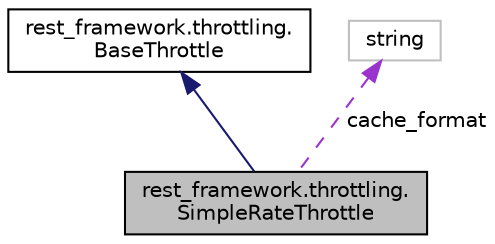 digraph "rest_framework.throttling.SimpleRateThrottle"
{
 // LATEX_PDF_SIZE
  edge [fontname="Helvetica",fontsize="10",labelfontname="Helvetica",labelfontsize="10"];
  node [fontname="Helvetica",fontsize="10",shape=record];
  Node1 [label="rest_framework.throttling.\lSimpleRateThrottle",height=0.2,width=0.4,color="black", fillcolor="grey75", style="filled", fontcolor="black",tooltip=" "];
  Node2 -> Node1 [dir="back",color="midnightblue",fontsize="10",style="solid",fontname="Helvetica"];
  Node2 [label="rest_framework.throttling.\lBaseThrottle",height=0.2,width=0.4,color="black", fillcolor="white", style="filled",URL="$classrest__framework_1_1throttling_1_1_base_throttle.html",tooltip=" "];
  Node3 -> Node1 [dir="back",color="darkorchid3",fontsize="10",style="dashed",label=" cache_format" ,fontname="Helvetica"];
  Node3 [label="string",height=0.2,width=0.4,color="grey75", fillcolor="white", style="filled",tooltip=" "];
}
